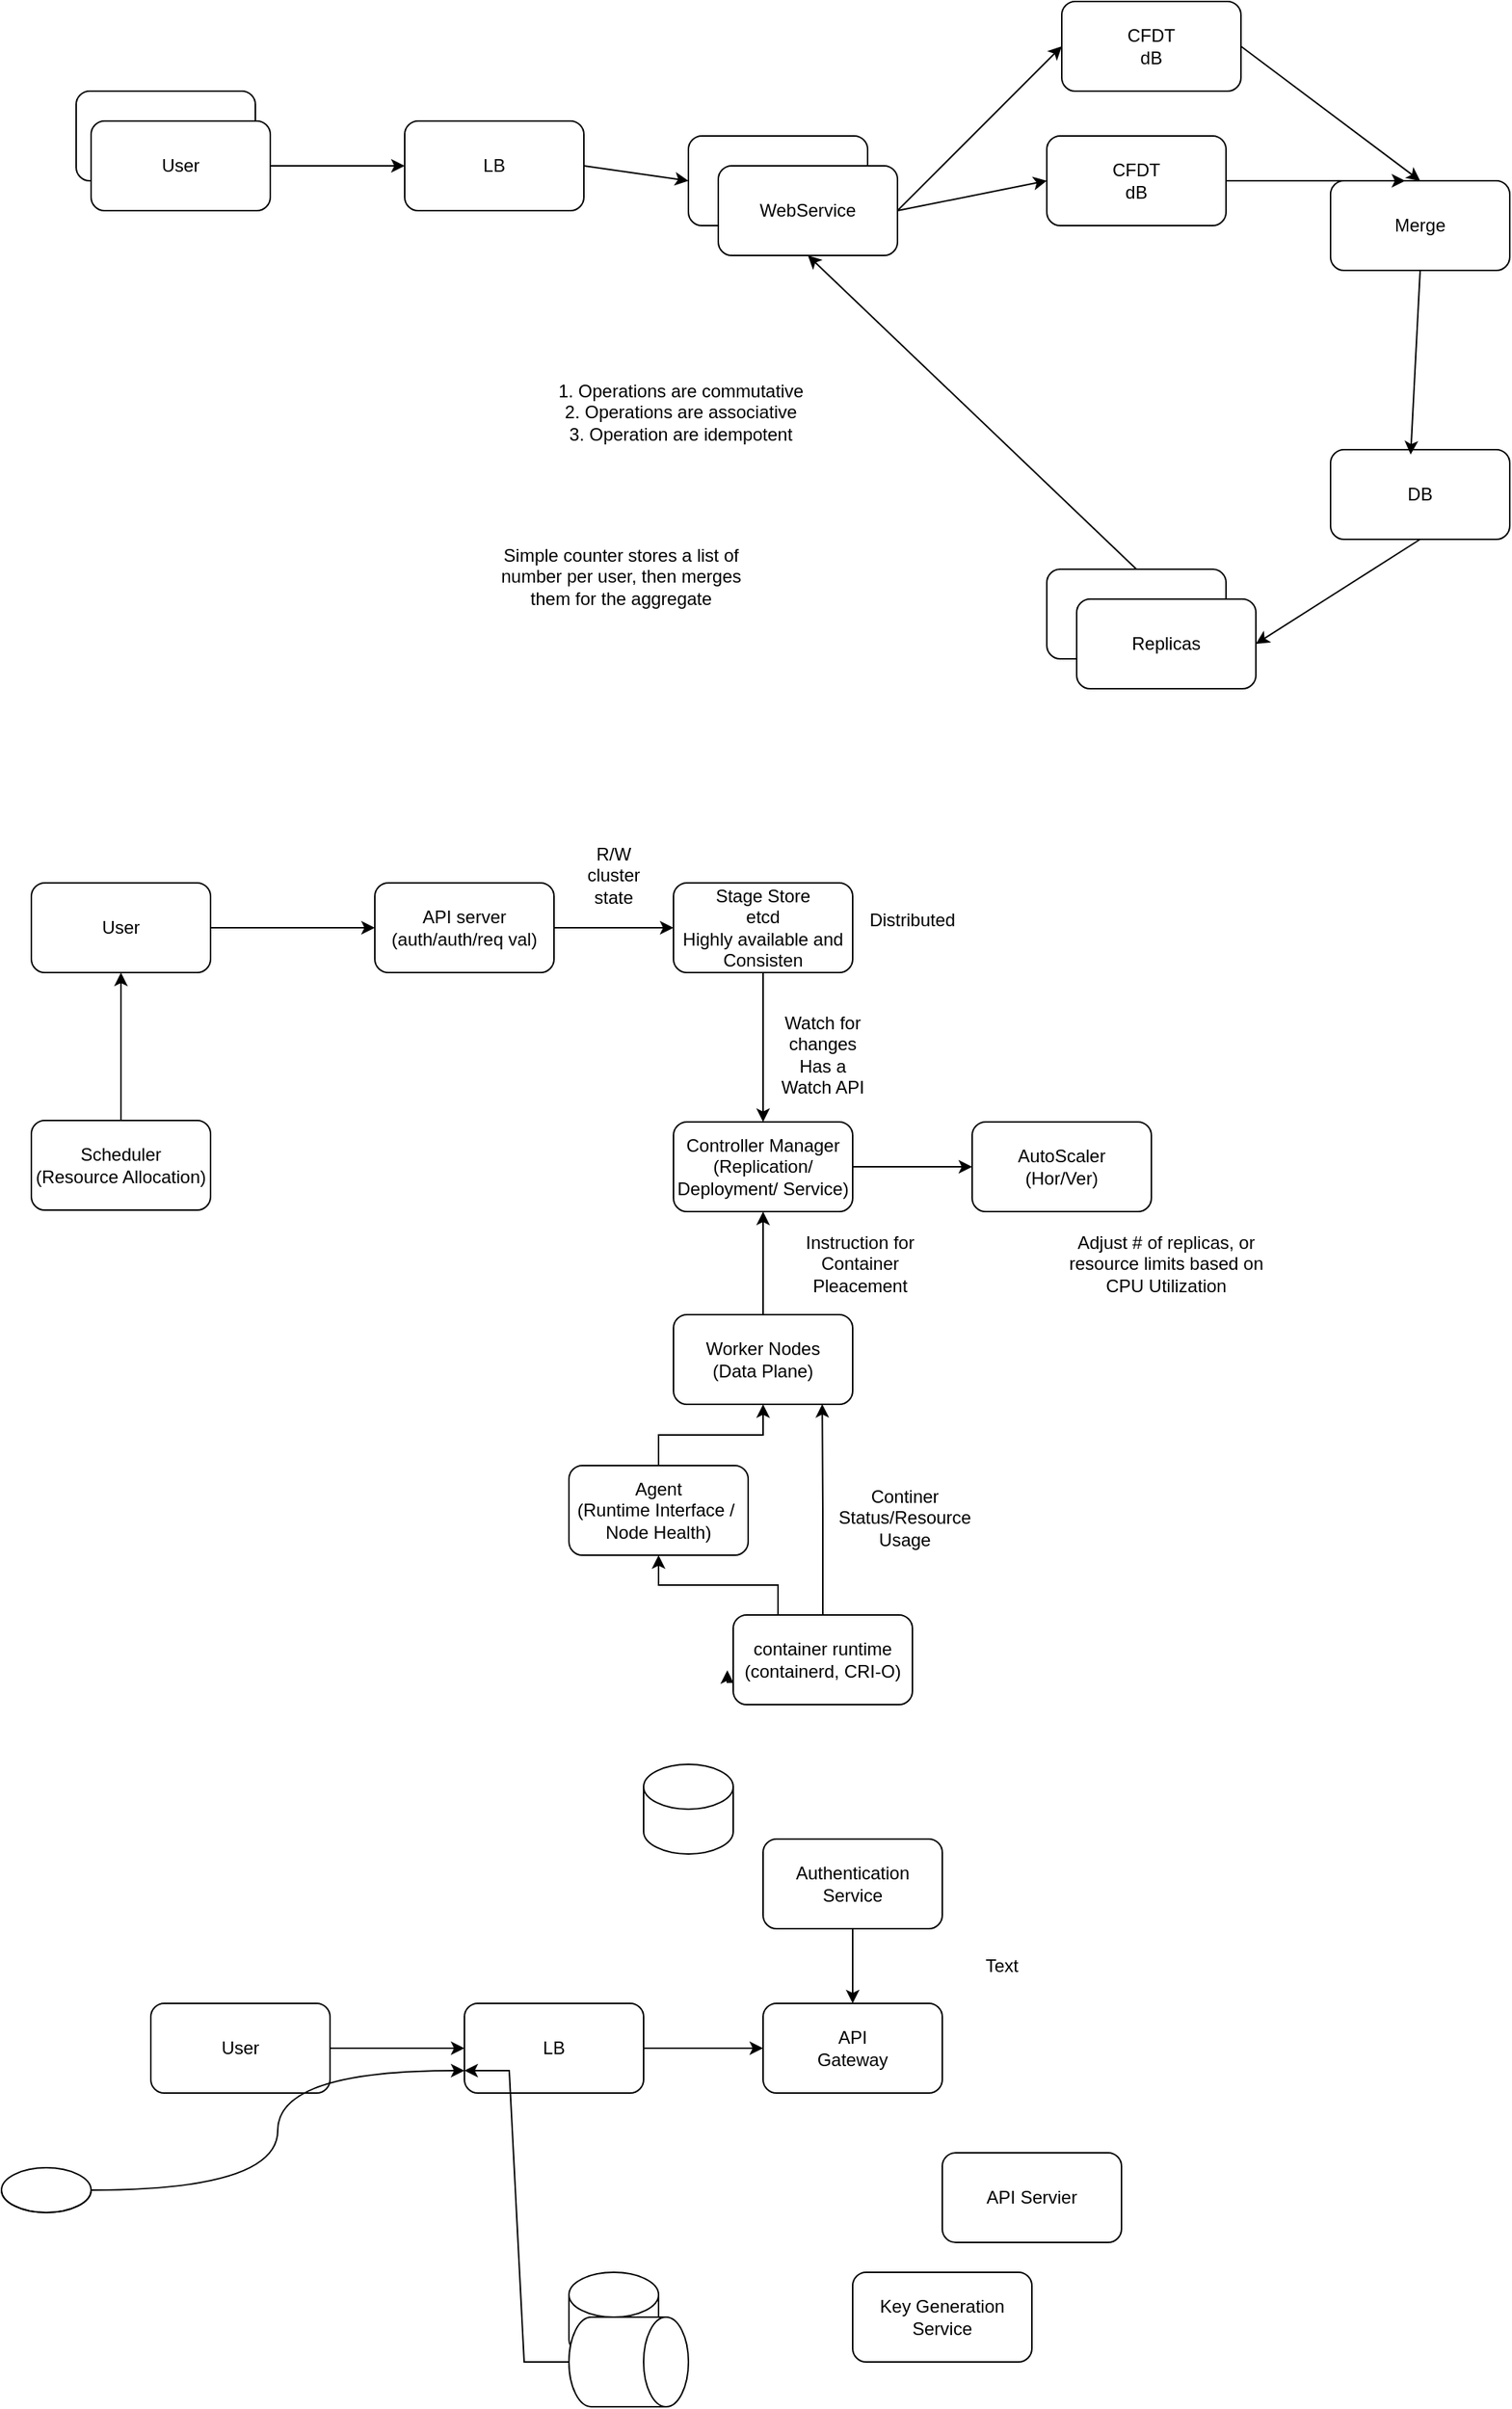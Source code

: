 <mxfile version="27.0.9">
  <diagram name="Page-1" id="VGoVbh86esc8g8PjdA0i">
    <mxGraphModel dx="1214" dy="571" grid="1" gridSize="10" guides="1" tooltips="1" connect="1" arrows="1" fold="1" page="1" pageScale="1" pageWidth="850" pageHeight="1100" math="0" shadow="0">
      <root>
        <mxCell id="0" />
        <mxCell id="1" parent="0" />
        <mxCell id="7wOc8XaxgkR8JqriHlHl-1" value="User" style="rounded=1;whiteSpace=wrap;html=1;" vertex="1" parent="1">
          <mxGeometry x="130" y="380" width="120" height="60" as="geometry" />
        </mxCell>
        <mxCell id="7wOc8XaxgkR8JqriHlHl-2" value="User" style="rounded=1;whiteSpace=wrap;html=1;" vertex="1" parent="1">
          <mxGeometry x="140" y="400" width="120" height="60" as="geometry" />
        </mxCell>
        <mxCell id="7wOc8XaxgkR8JqriHlHl-3" value="LB" style="rounded=1;whiteSpace=wrap;html=1;" vertex="1" parent="1">
          <mxGeometry x="350" y="400" width="120" height="60" as="geometry" />
        </mxCell>
        <mxCell id="7wOc8XaxgkR8JqriHlHl-5" value="WebService" style="rounded=1;whiteSpace=wrap;html=1;" vertex="1" parent="1">
          <mxGeometry x="540" y="410" width="120" height="60" as="geometry" />
        </mxCell>
        <mxCell id="7wOc8XaxgkR8JqriHlHl-6" value="WebService" style="rounded=1;whiteSpace=wrap;html=1;" vertex="1" parent="1">
          <mxGeometry x="560" y="430" width="120" height="60" as="geometry" />
        </mxCell>
        <mxCell id="7wOc8XaxgkR8JqriHlHl-7" value="CFDT&lt;br&gt;dB" style="rounded=1;whiteSpace=wrap;html=1;" vertex="1" parent="1">
          <mxGeometry x="790" y="320" width="120" height="60" as="geometry" />
        </mxCell>
        <mxCell id="7wOc8XaxgkR8JqriHlHl-8" value="1. Operations are commutative&lt;div&gt;2. Operations are associative&lt;/div&gt;&lt;div&gt;3. Operation are idempotent&lt;/div&gt;" style="text;html=1;align=center;verticalAlign=middle;whiteSpace=wrap;rounded=0;" vertex="1" parent="1">
          <mxGeometry x="440" y="580" width="190" height="30" as="geometry" />
        </mxCell>
        <mxCell id="7wOc8XaxgkR8JqriHlHl-9" value="Simple counter stores a list of number per user, then merges them for the aggregate" style="text;html=1;align=center;verticalAlign=middle;whiteSpace=wrap;rounded=0;" vertex="1" parent="1">
          <mxGeometry x="400" y="690" width="190" height="30" as="geometry" />
        </mxCell>
        <mxCell id="7wOc8XaxgkR8JqriHlHl-10" value="Merge" style="rounded=1;whiteSpace=wrap;html=1;" vertex="1" parent="1">
          <mxGeometry x="970" y="440" width="120" height="60" as="geometry" />
        </mxCell>
        <mxCell id="7wOc8XaxgkR8JqriHlHl-11" value="DB" style="rounded=1;whiteSpace=wrap;html=1;" vertex="1" parent="1">
          <mxGeometry x="970" y="620" width="120" height="60" as="geometry" />
        </mxCell>
        <mxCell id="7wOc8XaxgkR8JqriHlHl-12" value="Replicas" style="rounded=1;whiteSpace=wrap;html=1;" vertex="1" parent="1">
          <mxGeometry x="780" y="700" width="120" height="60" as="geometry" />
        </mxCell>
        <mxCell id="7wOc8XaxgkR8JqriHlHl-13" value="Replicas" style="rounded=1;whiteSpace=wrap;html=1;" vertex="1" parent="1">
          <mxGeometry x="800" y="720" width="120" height="60" as="geometry" />
        </mxCell>
        <mxCell id="7wOc8XaxgkR8JqriHlHl-14" value="" style="endArrow=classic;html=1;rounded=0;exitX=1;exitY=0.5;exitDx=0;exitDy=0;entryX=0;entryY=0.5;entryDx=0;entryDy=0;" edge="1" parent="1" source="7wOc8XaxgkR8JqriHlHl-2" target="7wOc8XaxgkR8JqriHlHl-3">
          <mxGeometry width="50" height="50" relative="1" as="geometry">
            <mxPoint x="460" y="520" as="sourcePoint" />
            <mxPoint x="510" y="470" as="targetPoint" />
          </mxGeometry>
        </mxCell>
        <mxCell id="7wOc8XaxgkR8JqriHlHl-15" value="" style="endArrow=classic;html=1;rounded=0;exitX=1;exitY=0.5;exitDx=0;exitDy=0;entryX=0;entryY=0.5;entryDx=0;entryDy=0;" edge="1" parent="1" source="7wOc8XaxgkR8JqriHlHl-3" target="7wOc8XaxgkR8JqriHlHl-5">
          <mxGeometry width="50" height="50" relative="1" as="geometry">
            <mxPoint x="460" y="520" as="sourcePoint" />
            <mxPoint x="510" y="470" as="targetPoint" />
          </mxGeometry>
        </mxCell>
        <mxCell id="7wOc8XaxgkR8JqriHlHl-16" value="" style="endArrow=classic;html=1;rounded=0;exitX=1;exitY=0.5;exitDx=0;exitDy=0;entryX=0;entryY=0.5;entryDx=0;entryDy=0;" edge="1" parent="1" source="7wOc8XaxgkR8JqriHlHl-6" target="7wOc8XaxgkR8JqriHlHl-7">
          <mxGeometry width="50" height="50" relative="1" as="geometry">
            <mxPoint x="460" y="520" as="sourcePoint" />
            <mxPoint x="510" y="470" as="targetPoint" />
          </mxGeometry>
        </mxCell>
        <mxCell id="7wOc8XaxgkR8JqriHlHl-17" value="CFDT&lt;br&gt;dB" style="rounded=1;whiteSpace=wrap;html=1;" vertex="1" parent="1">
          <mxGeometry x="780" y="410" width="120" height="60" as="geometry" />
        </mxCell>
        <mxCell id="7wOc8XaxgkR8JqriHlHl-18" value="" style="endArrow=classic;html=1;rounded=0;exitX=1;exitY=0.5;exitDx=0;exitDy=0;entryX=0;entryY=0.5;entryDx=0;entryDy=0;" edge="1" parent="1" source="7wOc8XaxgkR8JqriHlHl-6" target="7wOc8XaxgkR8JqriHlHl-17">
          <mxGeometry width="50" height="50" relative="1" as="geometry">
            <mxPoint x="460" y="520" as="sourcePoint" />
            <mxPoint x="510" y="470" as="targetPoint" />
          </mxGeometry>
        </mxCell>
        <mxCell id="7wOc8XaxgkR8JqriHlHl-19" value="" style="endArrow=classic;html=1;rounded=0;exitX=1;exitY=0.5;exitDx=0;exitDy=0;entryX=0.5;entryY=0;entryDx=0;entryDy=0;" edge="1" parent="1" source="7wOc8XaxgkR8JqriHlHl-7" target="7wOc8XaxgkR8JqriHlHl-10">
          <mxGeometry width="50" height="50" relative="1" as="geometry">
            <mxPoint x="460" y="520" as="sourcePoint" />
            <mxPoint x="510" y="470" as="targetPoint" />
          </mxGeometry>
        </mxCell>
        <mxCell id="7wOc8XaxgkR8JqriHlHl-20" value="" style="endArrow=classic;html=1;rounded=0;exitX=1;exitY=0.5;exitDx=0;exitDy=0;" edge="1" parent="1" source="7wOc8XaxgkR8JqriHlHl-17">
          <mxGeometry width="50" height="50" relative="1" as="geometry">
            <mxPoint x="460" y="520" as="sourcePoint" />
            <mxPoint x="1020" y="440" as="targetPoint" />
          </mxGeometry>
        </mxCell>
        <mxCell id="7wOc8XaxgkR8JqriHlHl-21" value="" style="endArrow=classic;html=1;rounded=0;exitX=0.5;exitY=1;exitDx=0;exitDy=0;entryX=0.447;entryY=0.054;entryDx=0;entryDy=0;entryPerimeter=0;" edge="1" parent="1" source="7wOc8XaxgkR8JqriHlHl-10" target="7wOc8XaxgkR8JqriHlHl-11">
          <mxGeometry width="50" height="50" relative="1" as="geometry">
            <mxPoint x="460" y="520" as="sourcePoint" />
            <mxPoint x="510" y="470" as="targetPoint" />
          </mxGeometry>
        </mxCell>
        <mxCell id="7wOc8XaxgkR8JqriHlHl-22" value="" style="endArrow=classic;html=1;rounded=0;exitX=0.5;exitY=1;exitDx=0;exitDy=0;entryX=1;entryY=0.5;entryDx=0;entryDy=0;" edge="1" parent="1" source="7wOc8XaxgkR8JqriHlHl-11" target="7wOc8XaxgkR8JqriHlHl-13">
          <mxGeometry width="50" height="50" relative="1" as="geometry">
            <mxPoint x="490" y="520" as="sourcePoint" />
            <mxPoint x="540" y="470" as="targetPoint" />
          </mxGeometry>
        </mxCell>
        <mxCell id="7wOc8XaxgkR8JqriHlHl-23" value="" style="endArrow=classic;html=1;rounded=0;exitX=0.5;exitY=0;exitDx=0;exitDy=0;entryX=0.5;entryY=1;entryDx=0;entryDy=0;" edge="1" parent="1" source="7wOc8XaxgkR8JqriHlHl-12" target="7wOc8XaxgkR8JqriHlHl-6">
          <mxGeometry width="50" height="50" relative="1" as="geometry">
            <mxPoint x="490" y="540" as="sourcePoint" />
            <mxPoint x="540" y="490" as="targetPoint" />
          </mxGeometry>
        </mxCell>
        <mxCell id="7wOc8XaxgkR8JqriHlHl-26" value="" style="edgeStyle=orthogonalEdgeStyle;rounded=0;orthogonalLoop=1;jettySize=auto;html=1;" edge="1" parent="1" source="7wOc8XaxgkR8JqriHlHl-24" target="7wOc8XaxgkR8JqriHlHl-25">
          <mxGeometry relative="1" as="geometry" />
        </mxCell>
        <mxCell id="7wOc8XaxgkR8JqriHlHl-24" value="User" style="rounded=1;whiteSpace=wrap;html=1;" vertex="1" parent="1">
          <mxGeometry x="100" y="910" width="120" height="60" as="geometry" />
        </mxCell>
        <mxCell id="7wOc8XaxgkR8JqriHlHl-29" value="" style="edgeStyle=orthogonalEdgeStyle;rounded=0;orthogonalLoop=1;jettySize=auto;html=1;" edge="1" parent="1" source="7wOc8XaxgkR8JqriHlHl-25" target="7wOc8XaxgkR8JqriHlHl-28">
          <mxGeometry relative="1" as="geometry" />
        </mxCell>
        <mxCell id="7wOc8XaxgkR8JqriHlHl-25" value="API server&lt;div&gt;(auth/auth/req val)&lt;/div&gt;" style="rounded=1;whiteSpace=wrap;html=1;" vertex="1" parent="1">
          <mxGeometry x="330" y="910" width="120" height="60" as="geometry" />
        </mxCell>
        <mxCell id="7wOc8XaxgkR8JqriHlHl-32" value="" style="edgeStyle=orthogonalEdgeStyle;rounded=0;orthogonalLoop=1;jettySize=auto;html=1;" edge="1" parent="1" source="7wOc8XaxgkR8JqriHlHl-28" target="7wOc8XaxgkR8JqriHlHl-31">
          <mxGeometry relative="1" as="geometry" />
        </mxCell>
        <mxCell id="7wOc8XaxgkR8JqriHlHl-28" value="Stage Store&lt;div&gt;etcd&lt;/div&gt;&lt;div&gt;Highly available and Consisten&lt;/div&gt;" style="rounded=1;whiteSpace=wrap;html=1;" vertex="1" parent="1">
          <mxGeometry x="530" y="910" width="120" height="60" as="geometry" />
        </mxCell>
        <mxCell id="7wOc8XaxgkR8JqriHlHl-30" value="R/W&lt;div&gt;cluster&lt;/div&gt;&lt;div&gt;state&lt;/div&gt;" style="text;html=1;align=center;verticalAlign=middle;whiteSpace=wrap;rounded=0;" vertex="1" parent="1">
          <mxGeometry x="460" y="890" width="60" height="30" as="geometry" />
        </mxCell>
        <mxCell id="7wOc8XaxgkR8JqriHlHl-34" value="" style="edgeStyle=orthogonalEdgeStyle;rounded=0;orthogonalLoop=1;jettySize=auto;html=1;" edge="1" parent="1" source="7wOc8XaxgkR8JqriHlHl-31" target="7wOc8XaxgkR8JqriHlHl-33">
          <mxGeometry relative="1" as="geometry" />
        </mxCell>
        <mxCell id="7wOc8XaxgkR8JqriHlHl-31" value="Controller Manager&lt;div&gt;(Replication/ Deployment/ Service)&lt;/div&gt;" style="rounded=1;whiteSpace=wrap;html=1;" vertex="1" parent="1">
          <mxGeometry x="530" y="1070" width="120" height="60" as="geometry" />
        </mxCell>
        <mxCell id="7wOc8XaxgkR8JqriHlHl-33" value="AutoScaler&lt;div&gt;(Hor/Ver)&lt;/div&gt;" style="rounded=1;whiteSpace=wrap;html=1;" vertex="1" parent="1">
          <mxGeometry x="730" y="1070" width="120" height="60" as="geometry" />
        </mxCell>
        <mxCell id="7wOc8XaxgkR8JqriHlHl-35" value="Watch for changes&lt;br&gt;Has a Watch API" style="text;html=1;align=center;verticalAlign=middle;whiteSpace=wrap;rounded=0;" vertex="1" parent="1">
          <mxGeometry x="600" y="1010" width="60" height="30" as="geometry" />
        </mxCell>
        <mxCell id="7wOc8XaxgkR8JqriHlHl-37" value="" style="edgeStyle=orthogonalEdgeStyle;rounded=0;orthogonalLoop=1;jettySize=auto;html=1;" edge="1" parent="1" source="7wOc8XaxgkR8JqriHlHl-36" target="7wOc8XaxgkR8JqriHlHl-24">
          <mxGeometry relative="1" as="geometry" />
        </mxCell>
        <mxCell id="7wOc8XaxgkR8JqriHlHl-36" value="Scheduler&lt;br&gt;(Resource Allocation)" style="rounded=1;whiteSpace=wrap;html=1;" vertex="1" parent="1">
          <mxGeometry x="100" y="1069" width="120" height="60" as="geometry" />
        </mxCell>
        <mxCell id="7wOc8XaxgkR8JqriHlHl-39" value="" style="edgeStyle=orthogonalEdgeStyle;rounded=0;orthogonalLoop=1;jettySize=auto;html=1;" edge="1" parent="1" source="7wOc8XaxgkR8JqriHlHl-38" target="7wOc8XaxgkR8JqriHlHl-31">
          <mxGeometry relative="1" as="geometry" />
        </mxCell>
        <mxCell id="7wOc8XaxgkR8JqriHlHl-38" value="Worker Nodes&lt;br&gt;(Data Plane)" style="rounded=1;whiteSpace=wrap;html=1;" vertex="1" parent="1">
          <mxGeometry x="530" y="1199" width="120" height="60" as="geometry" />
        </mxCell>
        <mxCell id="7wOc8XaxgkR8JqriHlHl-40" value="Instruction for Container Pleacement" style="text;html=1;align=center;verticalAlign=middle;whiteSpace=wrap;rounded=0;" vertex="1" parent="1">
          <mxGeometry x="600" y="1150" width="110" height="30" as="geometry" />
        </mxCell>
        <mxCell id="7wOc8XaxgkR8JqriHlHl-45" value="" style="edgeStyle=orthogonalEdgeStyle;rounded=0;orthogonalLoop=1;jettySize=auto;html=1;" edge="1" parent="1" source="7wOc8XaxgkR8JqriHlHl-41" target="7wOc8XaxgkR8JqriHlHl-38">
          <mxGeometry relative="1" as="geometry" />
        </mxCell>
        <mxCell id="7wOc8XaxgkR8JqriHlHl-41" value="Agent&lt;div&gt;(Runtime Interface /&amp;nbsp; Node Health)&lt;/div&gt;" style="rounded=1;whiteSpace=wrap;html=1;" vertex="1" parent="1">
          <mxGeometry x="460" y="1300" width="120" height="60" as="geometry" />
        </mxCell>
        <mxCell id="7wOc8XaxgkR8JqriHlHl-48" style="edgeStyle=orthogonalEdgeStyle;rounded=0;orthogonalLoop=1;jettySize=auto;html=1;exitX=0.25;exitY=0;exitDx=0;exitDy=0;" edge="1" parent="1" source="7wOc8XaxgkR8JqriHlHl-42" target="7wOc8XaxgkR8JqriHlHl-41">
          <mxGeometry relative="1" as="geometry" />
        </mxCell>
        <mxCell id="7wOc8XaxgkR8JqriHlHl-42" value="container runtime (containerd, CRI-O)" style="rounded=1;whiteSpace=wrap;html=1;" vertex="1" parent="1">
          <mxGeometry x="570" y="1400" width="120" height="60" as="geometry" />
        </mxCell>
        <mxCell id="7wOc8XaxgkR8JqriHlHl-43" style="edgeStyle=orthogonalEdgeStyle;rounded=0;orthogonalLoop=1;jettySize=auto;html=1;entryX=0.83;entryY=0.997;entryDx=0;entryDy=0;entryPerimeter=0;" edge="1" parent="1" source="7wOc8XaxgkR8JqriHlHl-42" target="7wOc8XaxgkR8JqriHlHl-38">
          <mxGeometry relative="1" as="geometry">
            <mxPoint x="760" y="1330" as="targetPoint" />
          </mxGeometry>
        </mxCell>
        <mxCell id="7wOc8XaxgkR8JqriHlHl-44" value="Continer Status/Resource Usage" style="text;html=1;align=center;verticalAlign=middle;whiteSpace=wrap;rounded=0;" vertex="1" parent="1">
          <mxGeometry x="630" y="1320" width="110" height="30" as="geometry" />
        </mxCell>
        <mxCell id="7wOc8XaxgkR8JqriHlHl-47" style="edgeStyle=orthogonalEdgeStyle;rounded=0;orthogonalLoop=1;jettySize=auto;html=1;exitX=0;exitY=0.75;exitDx=0;exitDy=0;entryX=-0.033;entryY=0.617;entryDx=0;entryDy=0;entryPerimeter=0;" edge="1" parent="1" source="7wOc8XaxgkR8JqriHlHl-42" target="7wOc8XaxgkR8JqriHlHl-42">
          <mxGeometry relative="1" as="geometry" />
        </mxCell>
        <mxCell id="7wOc8XaxgkR8JqriHlHl-49" value="Distributed" style="text;html=1;align=center;verticalAlign=middle;whiteSpace=wrap;rounded=0;" vertex="1" parent="1">
          <mxGeometry x="660" y="920" width="60" height="30" as="geometry" />
        </mxCell>
        <mxCell id="7wOc8XaxgkR8JqriHlHl-50" value="Adjust # of replicas, or resource limits based on CPU Utilization" style="text;html=1;align=center;verticalAlign=middle;whiteSpace=wrap;rounded=0;" vertex="1" parent="1">
          <mxGeometry x="780" y="1150" width="160" height="30" as="geometry" />
        </mxCell>
        <mxCell id="7wOc8XaxgkR8JqriHlHl-61" style="edgeStyle=orthogonalEdgeStyle;rounded=0;orthogonalLoop=1;jettySize=auto;html=1;entryX=0;entryY=0.5;entryDx=0;entryDy=0;" edge="1" parent="1" source="7wOc8XaxgkR8JqriHlHl-51" target="7wOc8XaxgkR8JqriHlHl-52">
          <mxGeometry relative="1" as="geometry" />
        </mxCell>
        <mxCell id="7wOc8XaxgkR8JqriHlHl-51" value="User" style="rounded=1;whiteSpace=wrap;html=1;" vertex="1" parent="1">
          <mxGeometry x="180" y="1660" width="120" height="60" as="geometry" />
        </mxCell>
        <mxCell id="7wOc8XaxgkR8JqriHlHl-62" style="edgeStyle=orthogonalEdgeStyle;rounded=0;orthogonalLoop=1;jettySize=auto;html=1;entryX=0;entryY=0.5;entryDx=0;entryDy=0;curved=1;" edge="1" parent="1" source="7wOc8XaxgkR8JqriHlHl-52" target="7wOc8XaxgkR8JqriHlHl-53">
          <mxGeometry relative="1" as="geometry" />
        </mxCell>
        <mxCell id="7wOc8XaxgkR8JqriHlHl-52" value="LB" style="rounded=1;whiteSpace=wrap;html=1;" vertex="1" parent="1">
          <mxGeometry x="390" y="1660" width="120" height="60" as="geometry" />
        </mxCell>
        <mxCell id="7wOc8XaxgkR8JqriHlHl-53" value="API&lt;div&gt;Gateway&lt;/div&gt;" style="rounded=1;whiteSpace=wrap;html=1;strokeColor=default;" vertex="1" parent="1">
          <mxGeometry x="590" y="1660" width="120" height="60" as="geometry" />
        </mxCell>
        <mxCell id="7wOc8XaxgkR8JqriHlHl-54" value="API Servier" style="rounded=1;whiteSpace=wrap;html=1;" vertex="1" parent="1">
          <mxGeometry x="710" y="1760" width="120" height="60" as="geometry" />
        </mxCell>
        <mxCell id="7wOc8XaxgkR8JqriHlHl-55" value="" style="shape=cylinder3;whiteSpace=wrap;html=1;boundedLbl=1;backgroundOutline=1;size=15;" vertex="1" parent="1">
          <mxGeometry x="510" y="1500" width="60" height="60" as="geometry" />
        </mxCell>
        <mxCell id="7wOc8XaxgkR8JqriHlHl-57" value="Key Generation&lt;div&gt;Service&lt;/div&gt;" style="rounded=1;whiteSpace=wrap;html=1;" vertex="1" parent="1">
          <mxGeometry x="650" y="1840" width="120" height="60" as="geometry" />
        </mxCell>
        <mxCell id="7wOc8XaxgkR8JqriHlHl-58" value="" style="shape=cylinder3;whiteSpace=wrap;html=1;boundedLbl=1;backgroundOutline=1;size=15;" vertex="1" parent="1">
          <mxGeometry x="460" y="1840" width="60" height="60" as="geometry" />
        </mxCell>
        <mxCell id="7wOc8XaxgkR8JqriHlHl-67" style="edgeStyle=orthogonalEdgeStyle;rounded=0;orthogonalLoop=1;jettySize=auto;html=1;entryX=0;entryY=0.75;entryDx=0;entryDy=0;curved=1;" edge="1" parent="1" source="7wOc8XaxgkR8JqriHlHl-59" target="7wOc8XaxgkR8JqriHlHl-52">
          <mxGeometry relative="1" as="geometry">
            <mxPoint x="400" y="1970" as="sourcePoint" />
          </mxGeometry>
        </mxCell>
        <mxCell id="7wOc8XaxgkR8JqriHlHl-59" value="" style="shape=cylinder3;whiteSpace=wrap;html=1;boundedLbl=1;backgroundOutline=1;size=15;" vertex="1" parent="1">
          <mxGeometry x="80" y="1770" width="60" height="30" as="geometry" />
        </mxCell>
        <mxCell id="7wOc8XaxgkR8JqriHlHl-69" style="edgeStyle=orthogonalEdgeStyle;rounded=0;orthogonalLoop=1;jettySize=auto;html=1;entryX=0.5;entryY=0;entryDx=0;entryDy=0;" edge="1" parent="1" source="7wOc8XaxgkR8JqriHlHl-60" target="7wOc8XaxgkR8JqriHlHl-53">
          <mxGeometry relative="1" as="geometry" />
        </mxCell>
        <mxCell id="7wOc8XaxgkR8JqriHlHl-60" value="Authentication&lt;div&gt;Service&lt;/div&gt;" style="rounded=1;whiteSpace=wrap;html=1;" vertex="1" parent="1">
          <mxGeometry x="590" y="1550" width="120" height="60" as="geometry" />
        </mxCell>
        <mxCell id="7wOc8XaxgkR8JqriHlHl-68" style="edgeStyle=entityRelationEdgeStyle;rounded=0;orthogonalLoop=1;jettySize=auto;html=1;entryX=0;entryY=0.75;entryDx=0;entryDy=0;" edge="1" parent="1" source="7wOc8XaxgkR8JqriHlHl-65" target="7wOc8XaxgkR8JqriHlHl-52">
          <mxGeometry relative="1" as="geometry" />
        </mxCell>
        <mxCell id="7wOc8XaxgkR8JqriHlHl-65" value="" style="shape=cylinder3;whiteSpace=wrap;html=1;boundedLbl=1;backgroundOutline=1;size=15;direction=south;" vertex="1" parent="1">
          <mxGeometry x="460" y="1870" width="80" height="60" as="geometry" />
        </mxCell>
        <mxCell id="7wOc8XaxgkR8JqriHlHl-70" value="Text" style="text;html=1;align=center;verticalAlign=middle;whiteSpace=wrap;rounded=0;" vertex="1" parent="1">
          <mxGeometry x="720" y="1620" width="60" height="30" as="geometry" />
        </mxCell>
      </root>
    </mxGraphModel>
  </diagram>
</mxfile>
